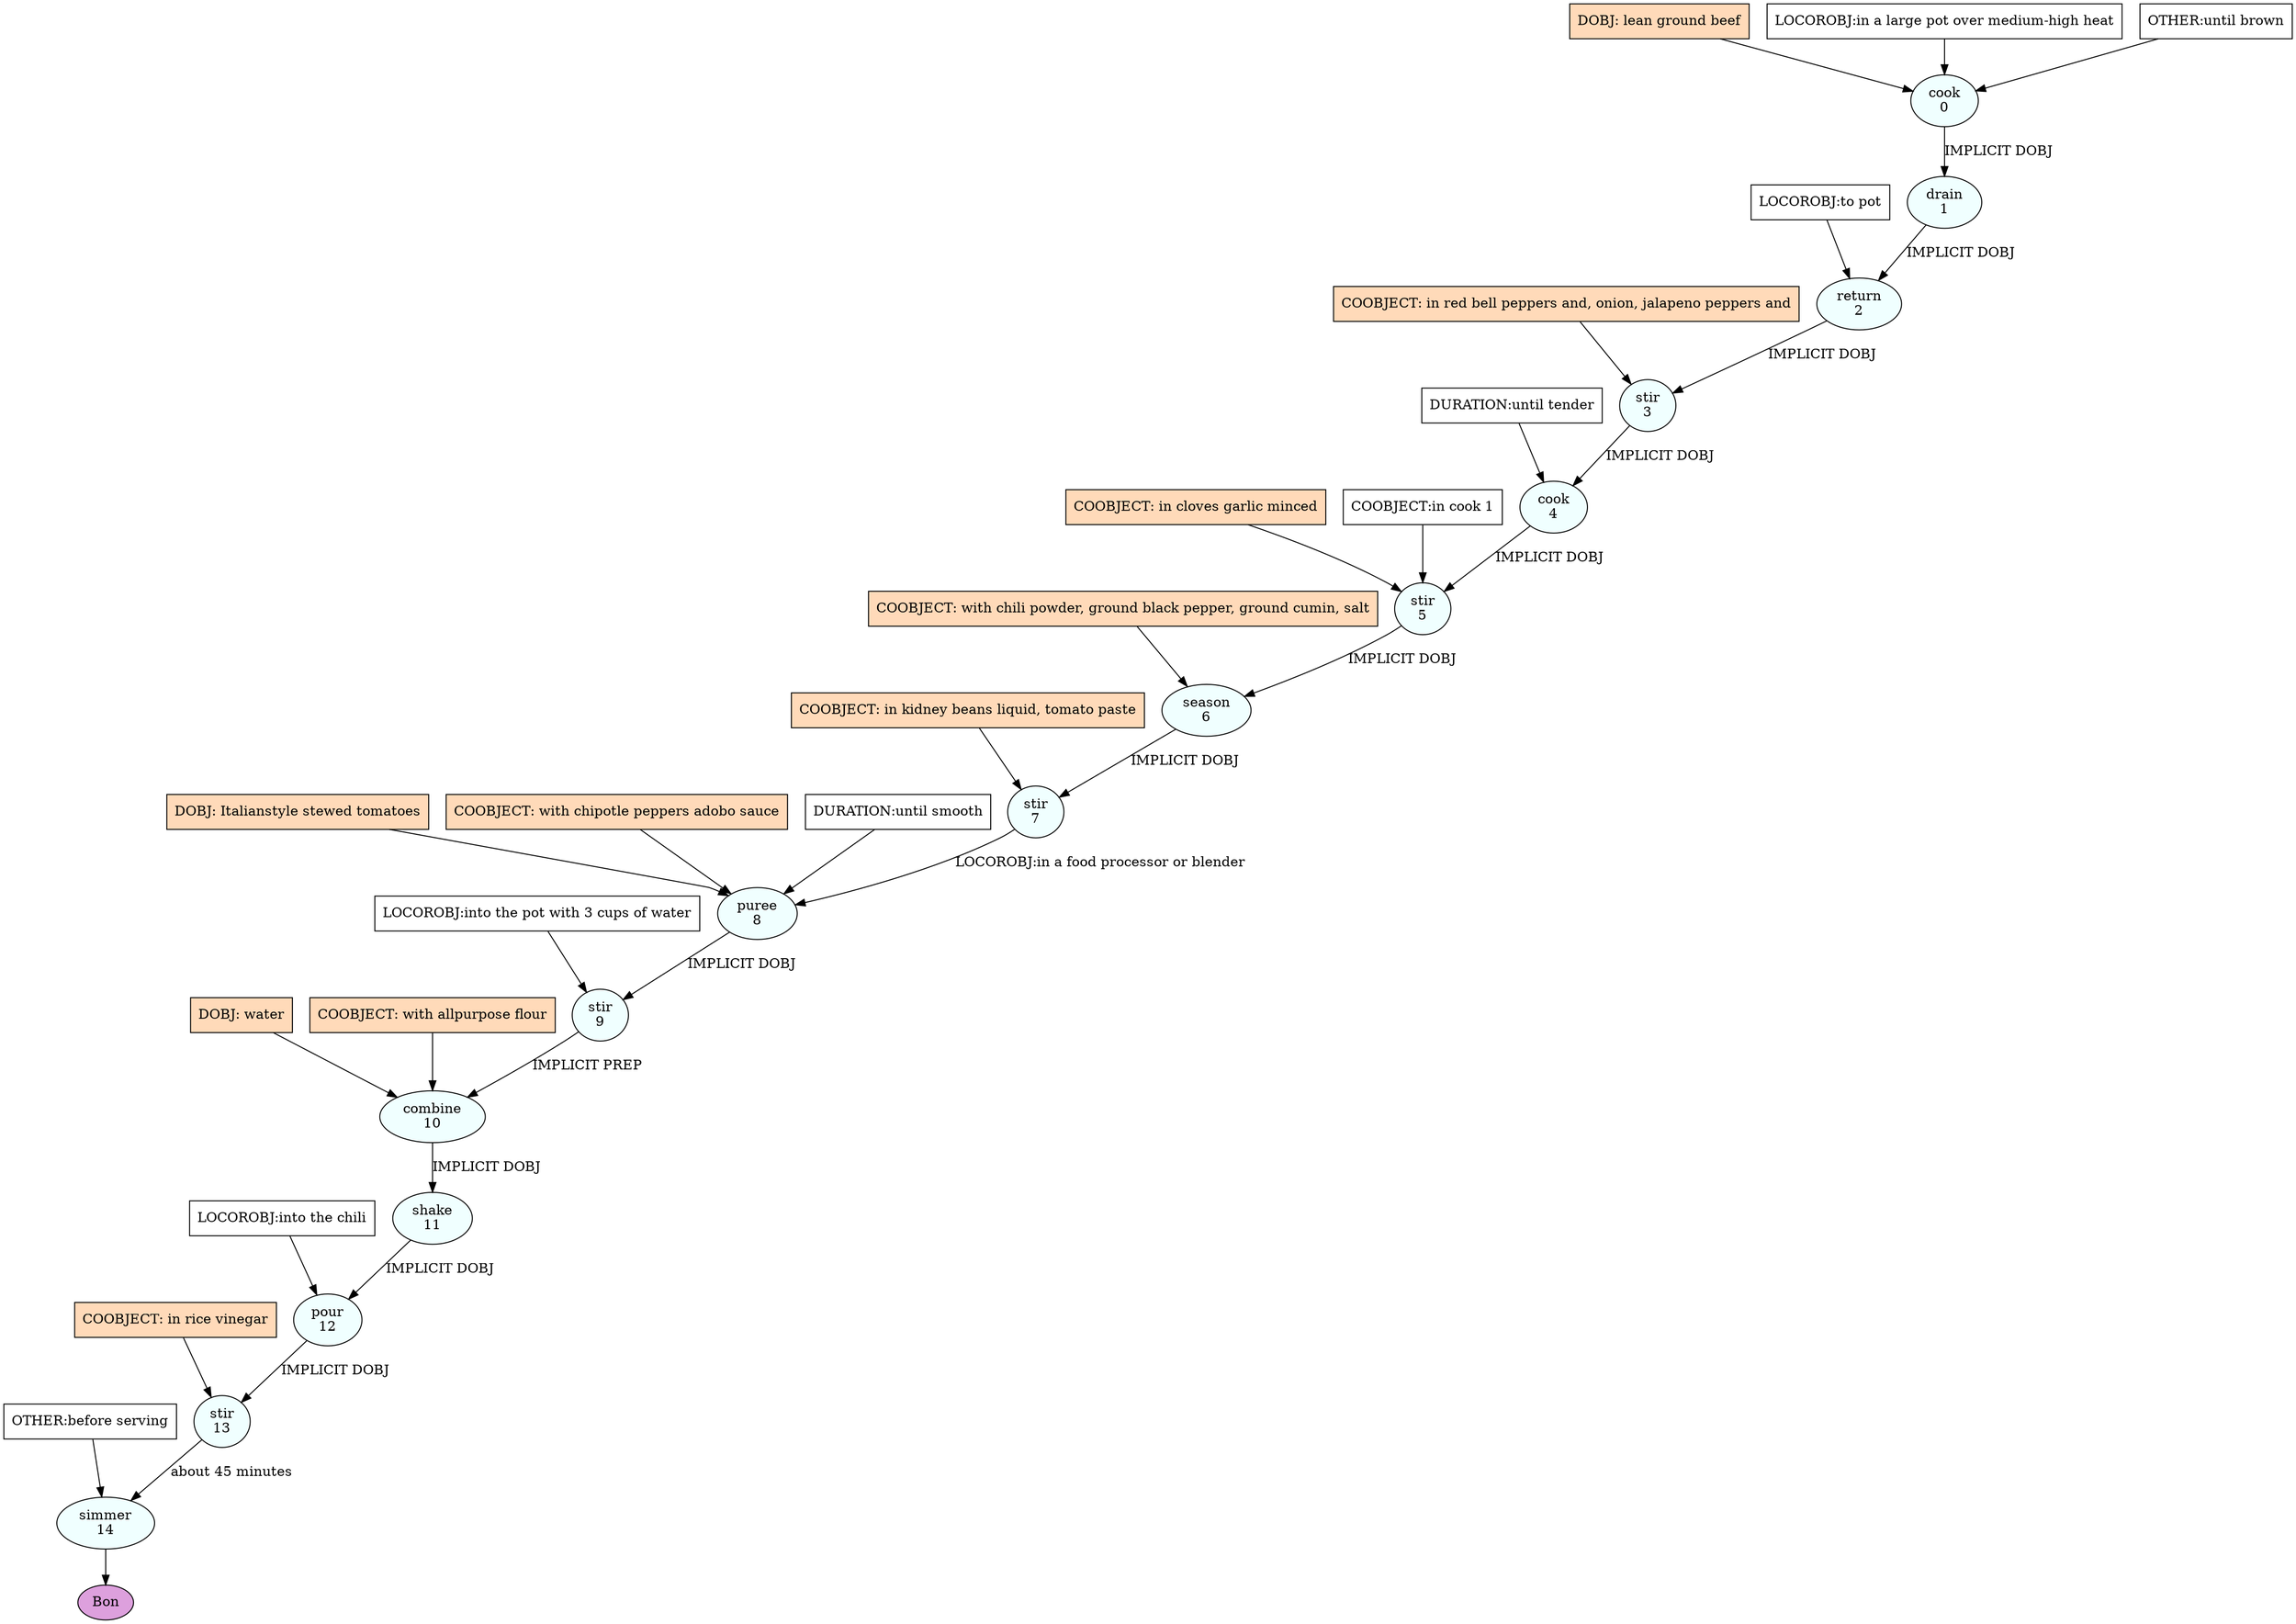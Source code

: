 digraph recipe {
E0[label="cook
0", shape=oval, style=filled, fillcolor=azure]
E1[label="drain
1", shape=oval, style=filled, fillcolor=azure]
E2[label="return
2", shape=oval, style=filled, fillcolor=azure]
E3[label="stir
3", shape=oval, style=filled, fillcolor=azure]
E4[label="cook
4", shape=oval, style=filled, fillcolor=azure]
E5[label="stir
5", shape=oval, style=filled, fillcolor=azure]
E6[label="season
6", shape=oval, style=filled, fillcolor=azure]
E7[label="stir
7", shape=oval, style=filled, fillcolor=azure]
E8[label="puree
8", shape=oval, style=filled, fillcolor=azure]
E9[label="stir
9", shape=oval, style=filled, fillcolor=azure]
E10[label="combine
10", shape=oval, style=filled, fillcolor=azure]
E11[label="shake
11", shape=oval, style=filled, fillcolor=azure]
E12[label="pour
12", shape=oval, style=filled, fillcolor=azure]
E13[label="stir
13", shape=oval, style=filled, fillcolor=azure]
E14[label="simmer
14", shape=oval, style=filled, fillcolor=azure]
D0[label="DOBJ: lean ground beef", shape=box, style=filled, fillcolor=peachpuff]
D0 -> E0
P0_0[label="LOCOROBJ:in a large pot over medium-high heat", shape=box, style=filled, fillcolor=white]
P0_0 -> E0
P0_1[label="OTHER:until brown", shape=box, style=filled, fillcolor=white]
P0_1 -> E0
E0 -> E1 [label="IMPLICIT DOBJ"]
E1 -> E2 [label="IMPLICIT DOBJ"]
P2_0_0[label="LOCOROBJ:to pot", shape=box, style=filled, fillcolor=white]
P2_0_0 -> E2
E2 -> E3 [label="IMPLICIT DOBJ"]
P3_0_ing[label="COOBJECT: in red bell peppers and, onion, jalapeno peppers and", shape=box, style=filled, fillcolor=peachpuff]
P3_0_ing -> E3
E3 -> E4 [label="IMPLICIT DOBJ"]
P4_0_0[label="DURATION:until tender", shape=box, style=filled, fillcolor=white]
P4_0_0 -> E4
E4 -> E5 [label="IMPLICIT DOBJ"]
P5_0_ing[label="COOBJECT: in cloves garlic minced", shape=box, style=filled, fillcolor=peachpuff]
P5_0_ing -> E5
P5_0_0[label="COOBJECT:in cook 1", shape=box, style=filled, fillcolor=white]
P5_0_0 -> E5
E5 -> E6 [label="IMPLICIT DOBJ"]
P6_0_ing[label="COOBJECT: with chili powder, ground black pepper, ground cumin, salt", shape=box, style=filled, fillcolor=peachpuff]
P6_0_ing -> E6
E6 -> E7 [label="IMPLICIT DOBJ"]
P7_0_ing[label="COOBJECT: in kidney beans liquid, tomato paste", shape=box, style=filled, fillcolor=peachpuff]
P7_0_ing -> E7
D8_ing[label="DOBJ: Italianstyle stewed tomatoes", shape=box, style=filled, fillcolor=peachpuff]
D8_ing -> E8
E7 -> E8 [label="LOCOROBJ:in a food processor or blender"]
P8_1_ing[label="COOBJECT: with chipotle peppers adobo sauce", shape=box, style=filled, fillcolor=peachpuff]
P8_1_ing -> E8
P8_2_0[label="DURATION:until smooth", shape=box, style=filled, fillcolor=white]
P8_2_0 -> E8
E8 -> E9 [label="IMPLICIT DOBJ"]
P9_0_0[label="LOCOROBJ:into the pot with 3 cups of water", shape=box, style=filled, fillcolor=white]
P9_0_0 -> E9
D10_ing[label="DOBJ: water", shape=box, style=filled, fillcolor=peachpuff]
D10_ing -> E10
E9 -> E10 [label="IMPLICIT PREP"]
P10_1_ing[label="COOBJECT: with allpurpose flour", shape=box, style=filled, fillcolor=peachpuff]
P10_1_ing -> E10
E10 -> E11 [label="IMPLICIT DOBJ"]
E11 -> E12 [label="IMPLICIT DOBJ"]
P12_0_0[label="LOCOROBJ:into the chili", shape=box, style=filled, fillcolor=white]
P12_0_0 -> E12
E12 -> E13 [label="IMPLICIT DOBJ"]
P13_0_ing[label="COOBJECT: in rice vinegar", shape=box, style=filled, fillcolor=peachpuff]
P13_0_ing -> E13
E13 -> E14 [label="about 45 minutes"]
P14_0_0[label="OTHER:before serving", shape=box, style=filled, fillcolor=white]
P14_0_0 -> E14
EOR[label="Bon", shape=oval, style=filled, fillcolor=plum]
E14 -> EOR
}
